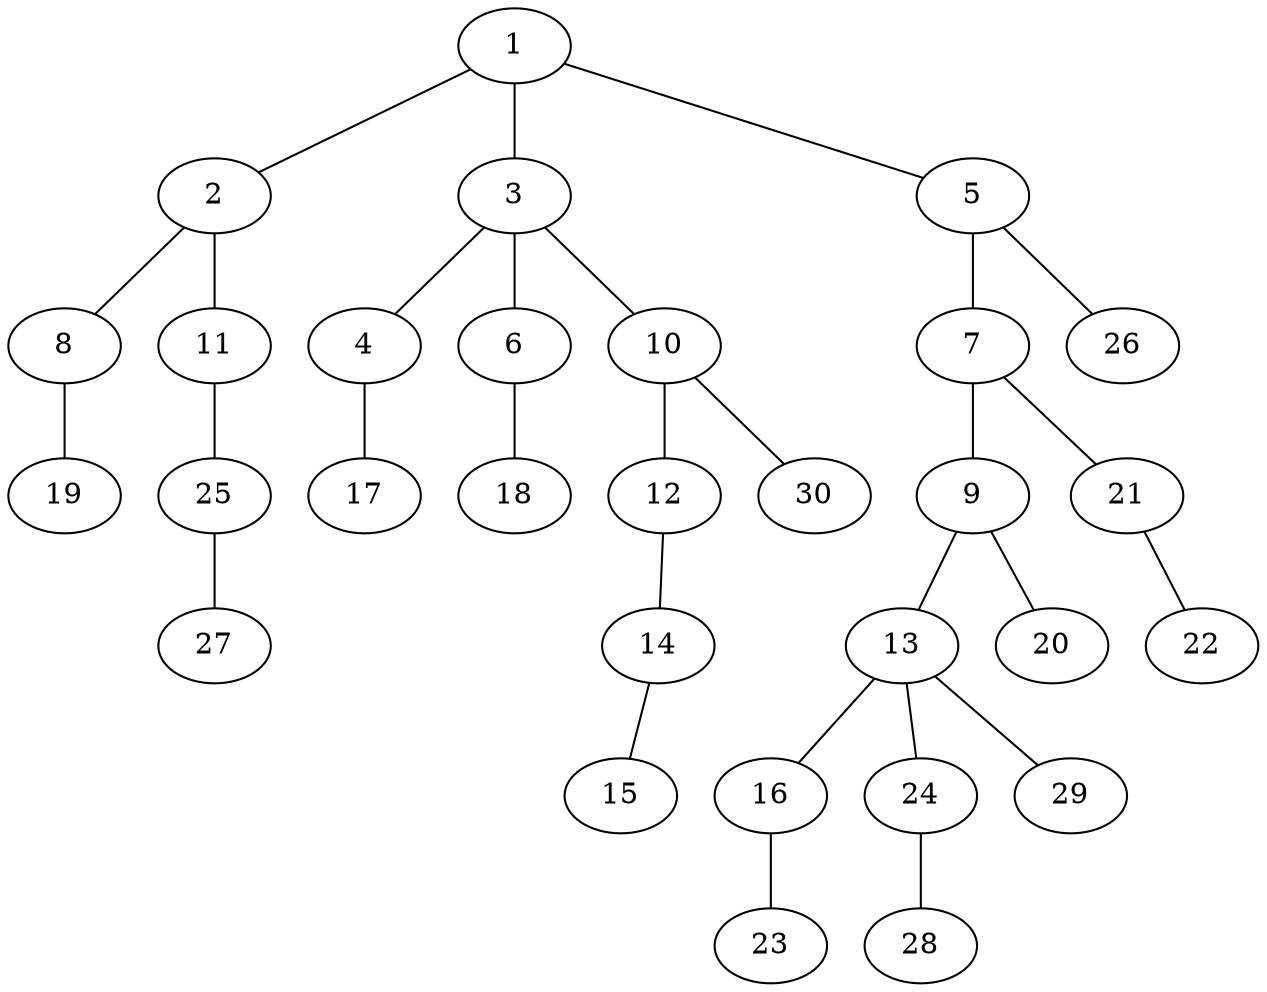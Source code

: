 graph graphname {1--2
1--3
1--5
2--8
2--11
3--4
3--6
3--10
4--17
5--7
5--26
6--18
7--9
7--21
8--19
9--13
9--20
10--12
10--30
11--25
12--14
13--16
13--24
13--29
14--15
16--23
21--22
24--28
25--27
}